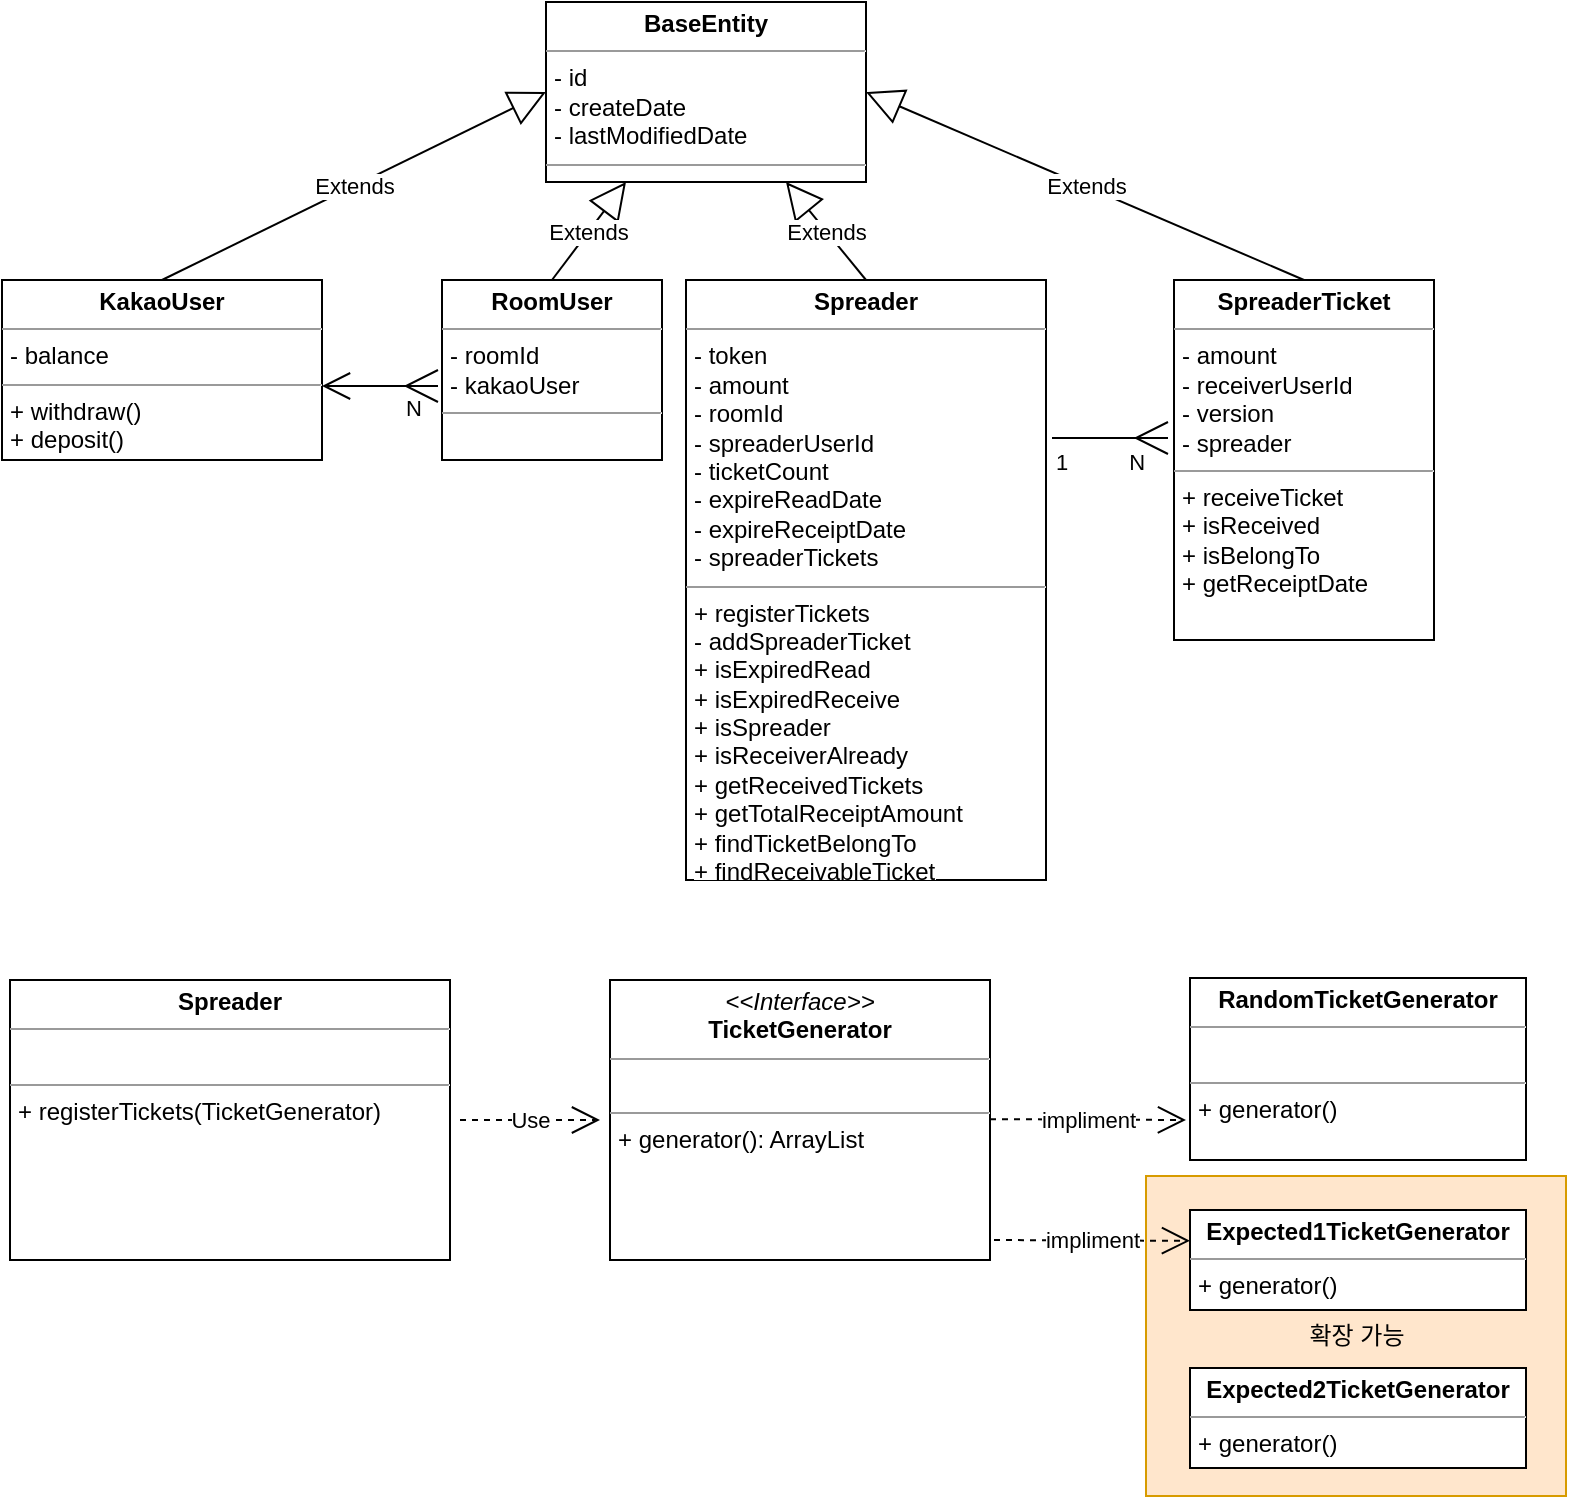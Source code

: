 <mxfile version="14.1.3" type="github">
  <diagram name="Page-1" id="5f0bae14-7c28-e335-631c-24af17079c00">
    <mxGraphModel dx="1082" dy="623" grid="1" gridSize="10" guides="1" tooltips="1" connect="1" arrows="1" fold="1" page="1" pageScale="1" pageWidth="1100" pageHeight="850" background="#ffffff" math="0" shadow="0">
      <root>
        <mxCell id="0" />
        <mxCell id="1" parent="0" />
        <mxCell id="u81m1jn_gk7Iet5huZ1n-44" value="확장 가능" style="html=1;labelBackgroundColor=none;fillColor=#ffe6cc;strokeColor=#d79b00;" vertex="1" parent="1">
          <mxGeometry x="700" y="788" width="210" height="160" as="geometry" />
        </mxCell>
        <mxCell id="u81m1jn_gk7Iet5huZ1n-20" value="&lt;p style=&quot;margin: 0px ; margin-top: 4px ; text-align: center&quot;&gt;&lt;b&gt;BaseEntity&lt;/b&gt;&lt;/p&gt;&lt;hr size=&quot;1&quot;&gt;&lt;p style=&quot;margin: 0px ; margin-left: 4px&quot;&gt;- id&lt;/p&gt;&lt;p style=&quot;margin: 0px ; margin-left: 4px&quot;&gt;&lt;span&gt;- createDate&lt;/span&gt;&lt;/p&gt;&lt;p style=&quot;margin: 0px ; margin-left: 4px&quot;&gt;&lt;span&gt;- lastModifiedDate&amp;nbsp;&lt;/span&gt;&lt;/p&gt;&lt;hr size=&quot;1&quot;&gt;&lt;p style=&quot;margin: 0px ; margin-left: 4px&quot;&gt;&lt;br&gt;&lt;/p&gt;" style="verticalAlign=top;align=left;overflow=fill;fontSize=12;fontFamily=Helvetica;html=1;" vertex="1" parent="1">
          <mxGeometry x="400" y="201" width="160" height="90" as="geometry" />
        </mxCell>
        <mxCell id="u81m1jn_gk7Iet5huZ1n-22" value="&lt;p style=&quot;margin: 0px ; margin-top: 4px ; text-align: center&quot;&gt;&lt;b&gt;KakaoUser&lt;/b&gt;&lt;/p&gt;&lt;hr size=&quot;1&quot;&gt;&lt;p style=&quot;margin: 0px ; margin-left: 4px&quot;&gt;- balance&lt;span&gt;&amp;nbsp;&lt;/span&gt;&lt;/p&gt;&lt;hr size=&quot;1&quot;&gt;&lt;p style=&quot;margin: 0px ; margin-left: 4px&quot;&gt;+ withdraw()&lt;/p&gt;&lt;p style=&quot;margin: 0px ; margin-left: 4px&quot;&gt;+ deposit()&lt;/p&gt;" style="verticalAlign=top;align=left;overflow=fill;fontSize=12;fontFamily=Helvetica;html=1;" vertex="1" parent="1">
          <mxGeometry x="128" y="340" width="160" height="90" as="geometry" />
        </mxCell>
        <mxCell id="u81m1jn_gk7Iet5huZ1n-23" value="Extends" style="endArrow=block;endSize=16;endFill=0;html=1;entryX=0;entryY=0.5;entryDx=0;entryDy=0;exitX=0.5;exitY=0;exitDx=0;exitDy=0;" edge="1" parent="1" source="u81m1jn_gk7Iet5huZ1n-22" target="u81m1jn_gk7Iet5huZ1n-20">
          <mxGeometry width="160" relative="1" as="geometry">
            <mxPoint x="270" y="250" as="sourcePoint" />
            <mxPoint x="430" y="250" as="targetPoint" />
          </mxGeometry>
        </mxCell>
        <mxCell id="u81m1jn_gk7Iet5huZ1n-24" value="&lt;p style=&quot;margin: 0px ; margin-top: 4px ; text-align: center&quot;&gt;&lt;b&gt;RoomUser&lt;/b&gt;&lt;/p&gt;&lt;hr size=&quot;1&quot;&gt;&lt;p style=&quot;margin: 0px ; margin-left: 4px&quot;&gt;- roomId&lt;/p&gt;&lt;p style=&quot;margin: 0px ; margin-left: 4px&quot;&gt;&lt;span&gt;- kakaoUser&amp;nbsp;&lt;/span&gt;&lt;/p&gt;&lt;hr size=&quot;1&quot;&gt;&lt;p style=&quot;margin: 0px ; margin-left: 4px&quot;&gt;&lt;br&gt;&lt;/p&gt;" style="verticalAlign=top;align=left;overflow=fill;fontSize=12;fontFamily=Helvetica;html=1;" vertex="1" parent="1">
          <mxGeometry x="348" y="340" width="110" height="90" as="geometry" />
        </mxCell>
        <mxCell id="u81m1jn_gk7Iet5huZ1n-25" value="Extends" style="endArrow=block;endSize=16;endFill=0;html=1;entryX=0.25;entryY=1;entryDx=0;entryDy=0;exitX=0.5;exitY=0;exitDx=0;exitDy=0;" edge="1" source="u81m1jn_gk7Iet5huZ1n-24" parent="1" target="u81m1jn_gk7Iet5huZ1n-20">
          <mxGeometry width="160" relative="1" as="geometry">
            <mxPoint x="450" y="250" as="sourcePoint" />
            <mxPoint x="660" y="200" as="targetPoint" />
          </mxGeometry>
        </mxCell>
        <mxCell id="u81m1jn_gk7Iet5huZ1n-26" value="&lt;p style=&quot;margin: 0px ; margin-top: 4px ; text-align: center&quot;&gt;&lt;b style=&quot;background-color: rgb(255 , 255 , 255)&quot;&gt;Spreader&lt;/b&gt;&lt;/p&gt;&lt;hr size=&quot;1&quot;&gt;&lt;p style=&quot;margin: 0px ; margin-left: 4px&quot;&gt;&lt;span style=&quot;background-color: rgb(255 , 255 , 255)&quot;&gt;- token&lt;/span&gt;&lt;/p&gt;&lt;p style=&quot;margin: 0px ; margin-left: 4px&quot;&gt;&lt;span style=&quot;background-color: rgb(255 , 255 , 255)&quot;&gt;- amount&lt;/span&gt;&lt;/p&gt;&lt;p style=&quot;margin: 0px ; margin-left: 4px&quot;&gt;&lt;span style=&quot;background-color: rgb(255 , 255 , 255)&quot;&gt;- roomId&lt;/span&gt;&lt;/p&gt;&lt;p style=&quot;margin: 0px ; margin-left: 4px&quot;&gt;&lt;span style=&quot;background-color: rgb(255 , 255 , 255)&quot;&gt;- spreaderUserId&lt;/span&gt;&lt;/p&gt;&lt;p style=&quot;margin: 0px ; margin-left: 4px&quot;&gt;&lt;span style=&quot;background-color: rgb(255 , 255 , 255)&quot;&gt;- ticketCount&lt;/span&gt;&lt;/p&gt;&lt;p style=&quot;margin: 0px ; margin-left: 4px&quot;&gt;&lt;span style=&quot;background-color: rgb(255 , 255 , 255)&quot;&gt;- expireReadDate&lt;/span&gt;&lt;/p&gt;&lt;p style=&quot;margin: 0px ; margin-left: 4px&quot;&gt;&lt;span style=&quot;background-color: rgb(255 , 255 , 255)&quot;&gt;- expireReceiptDate&lt;/span&gt;&lt;/p&gt;&lt;p style=&quot;margin: 0px ; margin-left: 4px&quot;&gt;&lt;span style=&quot;background-color: rgb(255 , 255 , 255)&quot;&gt;- spreaderTickets&amp;nbsp;&lt;/span&gt;&lt;/p&gt;&lt;hr size=&quot;1&quot;&gt;&lt;p style=&quot;margin: 0px ; margin-left: 4px&quot;&gt;&lt;font style=&quot;font-size: 12px ; background-color: rgb(255 , 255 , 255)&quot;&gt;+&amp;nbsp;registerTickets&lt;/font&gt;&lt;/p&gt;&lt;p style=&quot;margin: 0px ; margin-left: 4px&quot;&gt;&lt;font style=&quot;font-size: 12px ; background-color: rgb(255 , 255 , 255)&quot;&gt;-&amp;nbsp;&lt;/font&gt;&lt;span style=&quot;background-color: rgb(255 , 255 , 255)&quot;&gt;addSpreaderTicket&lt;/span&gt;&lt;/p&gt;&lt;p style=&quot;margin: 0px ; margin-left: 4px&quot;&gt;&lt;font style=&quot;font-size: 12px ; background-color: rgb(255 , 255 , 255)&quot;&gt;+&amp;nbsp;isExpiredRead&lt;/font&gt;&lt;/p&gt;&lt;p style=&quot;margin: 0px ; margin-left: 4px&quot;&gt;&lt;font style=&quot;font-size: 12px ; background-color: rgb(255 , 255 , 255)&quot;&gt;+&amp;nbsp;isExpiredReceive&lt;/font&gt;&lt;/p&gt;&lt;p style=&quot;margin: 0px ; margin-left: 4px&quot;&gt;&lt;font style=&quot;font-size: 12px ; background-color: rgb(255 , 255 , 255)&quot;&gt;+&amp;nbsp;isSpreader&lt;/font&gt;&lt;/p&gt;&lt;p style=&quot;margin: 0px ; margin-left: 4px&quot;&gt;&lt;font style=&quot;font-size: 12px ; background-color: rgb(255 , 255 , 255)&quot;&gt;+&amp;nbsp;isReceiverAlready&lt;/font&gt;&lt;/p&gt;&lt;p style=&quot;margin: 0px ; margin-left: 4px&quot;&gt;&lt;span style=&quot;background-color: rgb(255 , 255 , 255)&quot;&gt;+&amp;nbsp;getReceivedTickets&lt;/span&gt;&lt;br&gt;&lt;/p&gt;&lt;p style=&quot;margin: 0px ; margin-left: 4px&quot;&gt;&lt;font style=&quot;font-size: 12px ; background-color: rgb(255 , 255 , 255)&quot;&gt;+&amp;nbsp;getTotalReceiptAmount&amp;nbsp;&lt;/font&gt;&lt;/p&gt;&lt;p style=&quot;margin: 0px 0px 0px 4px&quot;&gt;&lt;font style=&quot;background-color: rgb(255 , 255 , 255)&quot;&gt;+&amp;nbsp;findTicketBelongTo&lt;/font&gt;&lt;/p&gt;&lt;p style=&quot;margin: 0px ; margin-left: 4px&quot;&gt;&lt;font style=&quot;font-size: 12px ; background-color: rgb(255 , 255 , 255)&quot;&gt;+&amp;nbsp;findReceivableTicket&lt;/font&gt;&lt;/p&gt;" style="verticalAlign=top;align=left;overflow=fill;fontSize=12;fontFamily=Helvetica;html=1;" vertex="1" parent="1">
          <mxGeometry x="470" y="340" width="180" height="300" as="geometry" />
        </mxCell>
        <mxCell id="u81m1jn_gk7Iet5huZ1n-27" value="Extends" style="endArrow=block;endSize=16;endFill=0;html=1;entryX=0.75;entryY=1;entryDx=0;entryDy=0;exitX=0.5;exitY=0;exitDx=0;exitDy=0;" edge="1" source="u81m1jn_gk7Iet5huZ1n-26" parent="1" target="u81m1jn_gk7Iet5huZ1n-20">
          <mxGeometry width="160" relative="1" as="geometry">
            <mxPoint x="640" y="250" as="sourcePoint" />
            <mxPoint x="670" y="200" as="targetPoint" />
          </mxGeometry>
        </mxCell>
        <mxCell id="u81m1jn_gk7Iet5huZ1n-28" value="&lt;p style=&quot;margin: 0px ; margin-top: 4px ; text-align: center&quot;&gt;&lt;b style=&quot;background-color: rgb(255 , 255 , 255)&quot;&gt;SpreaderTicket&lt;/b&gt;&lt;/p&gt;&lt;hr size=&quot;1&quot;&gt;&lt;p style=&quot;margin: 0px ; margin-left: 4px&quot;&gt;&lt;span style=&quot;background-color: rgb(255 , 255 , 255)&quot;&gt;- amount&lt;/span&gt;&lt;br&gt;&lt;/p&gt;&lt;p style=&quot;margin: 0px ; margin-left: 4px&quot;&gt;&lt;span style=&quot;background-color: rgb(255 , 255 , 255)&quot;&gt;- receiver&lt;/span&gt;&lt;span style=&quot;background-color: rgb(255 , 255 , 255)&quot;&gt;UserId&lt;/span&gt;&lt;/p&gt;&lt;p style=&quot;margin: 0px ; margin-left: 4px&quot;&gt;&lt;span style=&quot;background-color: rgb(255 , 255 , 255)&quot;&gt;- version&lt;/span&gt;&lt;/p&gt;&lt;p style=&quot;margin: 0px ; margin-left: 4px&quot;&gt;&lt;span style=&quot;background-color: rgb(255 , 255 , 255)&quot;&gt;- spreader&lt;/span&gt;&lt;span style=&quot;background-color: rgb(255 , 255 , 255)&quot;&gt;&amp;nbsp;&lt;/span&gt;&lt;/p&gt;&lt;hr size=&quot;1&quot;&gt;&lt;p style=&quot;margin: 0px ; margin-left: 4px&quot;&gt;&lt;font style=&quot;font-size: 12px ; background-color: rgb(255 , 255 , 255)&quot;&gt;+ receiveTicket&lt;/font&gt;&lt;/p&gt;&lt;p style=&quot;margin: 0px ; margin-left: 4px&quot;&gt;&lt;font style=&quot;font-size: 12px ; background-color: rgb(255 , 255 , 255)&quot;&gt;+&amp;nbsp;&lt;/font&gt;&lt;span style=&quot;background-color: rgb(255 , 255 , 255)&quot;&gt;isReceived&lt;/span&gt;&lt;/p&gt;&lt;p style=&quot;margin: 0px ; margin-left: 4px&quot;&gt;&lt;font style=&quot;font-size: 12px ; background-color: rgb(255 , 255 , 255)&quot;&gt;+&amp;nbsp;isBelongTo&lt;/font&gt;&lt;/p&gt;&lt;p style=&quot;margin: 0px ; margin-left: 4px&quot;&gt;&lt;font style=&quot;font-size: 12px ; background-color: rgb(255 , 255 , 255)&quot;&gt;+ getReceiptDate&lt;/font&gt;&lt;/p&gt;" style="verticalAlign=top;align=left;overflow=fill;fontSize=12;fontFamily=Helvetica;html=1;" vertex="1" parent="1">
          <mxGeometry x="714" y="340" width="130" height="180" as="geometry" />
        </mxCell>
        <mxCell id="u81m1jn_gk7Iet5huZ1n-29" value="Extends" style="endArrow=block;endSize=16;endFill=0;html=1;entryX=1;entryY=0.5;entryDx=0;entryDy=0;exitX=0.5;exitY=0;exitDx=0;exitDy=0;" edge="1" source="u81m1jn_gk7Iet5huZ1n-28" parent="1" target="u81m1jn_gk7Iet5huZ1n-20">
          <mxGeometry width="160" relative="1" as="geometry">
            <mxPoint x="850" y="250" as="sourcePoint" />
            <mxPoint x="880" y="200" as="targetPoint" />
          </mxGeometry>
        </mxCell>
        <mxCell id="u81m1jn_gk7Iet5huZ1n-31" value="N" style="endArrow=open;html=1;endSize=12;startArrow=ERmany;startSize=14;startFill=0;edgeStyle=orthogonalEdgeStyle;align=left;verticalAlign=bottom;" edge="1" parent="1">
          <mxGeometry x="-0.379" y="20" relative="1" as="geometry">
            <mxPoint x="346" y="393" as="sourcePoint" />
            <mxPoint x="288" y="393" as="targetPoint" />
            <Array as="points">
              <mxPoint x="338" y="393" />
              <mxPoint x="338" y="393" />
            </Array>
            <mxPoint as="offset" />
          </mxGeometry>
        </mxCell>
        <mxCell id="u81m1jn_gk7Iet5huZ1n-32" value="1&amp;nbsp; &amp;nbsp; &amp;nbsp; &amp;nbsp; &amp;nbsp; N" style="endArrow=none;html=1;endSize=12;startArrow=ERmany;startSize=14;startFill=0;edgeStyle=orthogonalEdgeStyle;align=left;verticalAlign=bottom;endFill=0;" edge="1" parent="1">
          <mxGeometry x="1" y="21" relative="1" as="geometry">
            <mxPoint x="711" y="419" as="sourcePoint" />
            <mxPoint x="653" y="419" as="targetPoint" />
            <Array as="points">
              <mxPoint x="703" y="419" />
              <mxPoint x="703" y="419" />
            </Array>
            <mxPoint as="offset" />
          </mxGeometry>
        </mxCell>
        <mxCell id="u81m1jn_gk7Iet5huZ1n-35" value="&lt;p style=&quot;margin: 0px ; margin-top: 4px ; text-align: center&quot;&gt;&lt;i&gt;&amp;lt;&amp;lt;Interface&amp;gt;&amp;gt;&lt;/i&gt;&lt;br&gt;&lt;b&gt;TicketGenerator&lt;/b&gt;&lt;/p&gt;&lt;hr size=&quot;1&quot;&gt;&lt;p style=&quot;margin: 0px ; margin-left: 4px&quot;&gt;&lt;br&gt;&lt;/p&gt;&lt;hr size=&quot;1&quot;&gt;&lt;p style=&quot;margin: 0px ; margin-left: 4px&quot;&gt;+ generator(): ArrayList&lt;/p&gt;" style="verticalAlign=top;align=left;overflow=fill;fontSize=12;fontFamily=Helvetica;html=1;" vertex="1" parent="1">
          <mxGeometry x="432" y="690" width="190" height="140" as="geometry" />
        </mxCell>
        <mxCell id="u81m1jn_gk7Iet5huZ1n-36" value="&lt;p style=&quot;margin: 0px ; margin-top: 4px ; text-align: center&quot;&gt;&lt;span style=&quot;background-color: rgb(255 , 255 , 255)&quot;&gt;&lt;b&gt;RandomTicketGenerator&lt;/b&gt;&lt;/span&gt;&lt;/p&gt;&lt;hr size=&quot;1&quot;&gt;&lt;p style=&quot;margin: 0px ; margin-left: 4px&quot;&gt;&lt;br&gt;&lt;/p&gt;&lt;hr size=&quot;1&quot;&gt;&lt;p style=&quot;margin: 0px ; margin-left: 4px&quot;&gt;&lt;font style=&quot;font-size: 12px ; background-color: rgb(255 , 255 , 255)&quot;&gt;+ generator()&lt;/font&gt;&lt;/p&gt;&lt;p style=&quot;margin: 0px ; margin-left: 4px&quot;&gt;&lt;br&gt;&lt;/p&gt;" style="verticalAlign=top;align=left;overflow=fill;fontSize=12;fontFamily=Helvetica;html=1;" vertex="1" parent="1">
          <mxGeometry x="722" y="689" width="168" height="91" as="geometry" />
        </mxCell>
        <mxCell id="u81m1jn_gk7Iet5huZ1n-38" value="&lt;p style=&quot;margin: 0px ; margin-top: 4px ; text-align: center&quot;&gt;&lt;b style=&quot;background-color: rgb(255 , 255 , 255)&quot;&gt;Spreader&lt;/b&gt;&lt;/p&gt;&lt;hr size=&quot;1&quot;&gt;&lt;p style=&quot;margin: 0px ; margin-left: 4px&quot;&gt;&lt;br&gt;&lt;/p&gt;&lt;hr size=&quot;1&quot;&gt;&lt;p style=&quot;margin: 0px ; margin-left: 4px&quot;&gt;&lt;font style=&quot;font-size: 12px ; background-color: rgb(255 , 255 , 255)&quot;&gt;+&amp;nbsp;registerTickets(TicketGenerator)&lt;/font&gt;&lt;/p&gt;" style="verticalAlign=top;align=left;overflow=fill;fontSize=12;fontFamily=Helvetica;html=1;" vertex="1" parent="1">
          <mxGeometry x="132" y="690" width="220" height="140" as="geometry" />
        </mxCell>
        <mxCell id="u81m1jn_gk7Iet5huZ1n-39" value="Use" style="endArrow=open;endSize=12;dashed=1;html=1;" edge="1" parent="1">
          <mxGeometry width="160" relative="1" as="geometry">
            <mxPoint x="357" y="760" as="sourcePoint" />
            <mxPoint x="427" y="760" as="targetPoint" />
          </mxGeometry>
        </mxCell>
        <mxCell id="u81m1jn_gk7Iet5huZ1n-40" value="impliment" style="endArrow=open;endSize=12;dashed=1;html=1;" edge="1" parent="1">
          <mxGeometry width="160" relative="1" as="geometry">
            <mxPoint x="622" y="759.58" as="sourcePoint" />
            <mxPoint x="720" y="760" as="targetPoint" />
          </mxGeometry>
        </mxCell>
        <mxCell id="u81m1jn_gk7Iet5huZ1n-41" value="&lt;p style=&quot;margin: 0px ; margin-top: 4px ; text-align: center&quot;&gt;&lt;span style=&quot;background-color: rgb(255 , 255 , 255)&quot;&gt;&lt;b&gt;Expected1TicketGenerator&lt;/b&gt;&lt;/span&gt;&lt;/p&gt;&lt;hr size=&quot;1&quot;&gt;&lt;p style=&quot;margin: 0px ; margin-left: 4px&quot;&gt;&lt;/p&gt;&lt;p style=&quot;margin: 0px ; margin-left: 4px&quot;&gt;&lt;font style=&quot;font-size: 12px ; background-color: rgb(255 , 255 , 255)&quot;&gt;+ generator()&lt;/font&gt;&lt;/p&gt;&lt;p style=&quot;margin: 0px ; margin-left: 4px&quot;&gt;&lt;br&gt;&lt;/p&gt;" style="verticalAlign=top;align=left;overflow=fill;fontSize=12;fontFamily=Helvetica;html=1;" vertex="1" parent="1">
          <mxGeometry x="722" y="805" width="168" height="50" as="geometry" />
        </mxCell>
        <mxCell id="u81m1jn_gk7Iet5huZ1n-42" value="&lt;p style=&quot;margin: 0px ; margin-top: 4px ; text-align: center&quot;&gt;&lt;span style=&quot;background-color: rgb(255 , 255 , 255)&quot;&gt;&lt;b&gt;Expected2TicketGenerator&lt;/b&gt;&lt;/span&gt;&lt;/p&gt;&lt;hr size=&quot;1&quot;&gt;&lt;p style=&quot;margin: 0px ; margin-left: 4px&quot;&gt;&lt;/p&gt;&lt;p style=&quot;margin: 0px ; margin-left: 4px&quot;&gt;&lt;font style=&quot;font-size: 12px ; background-color: rgb(255 , 255 , 255)&quot;&gt;+ generator()&lt;/font&gt;&lt;/p&gt;&lt;p style=&quot;margin: 0px ; margin-left: 4px&quot;&gt;&lt;br&gt;&lt;/p&gt;" style="verticalAlign=top;align=left;overflow=fill;fontSize=12;fontFamily=Helvetica;html=1;" vertex="1" parent="1">
          <mxGeometry x="722" y="884" width="168" height="50" as="geometry" />
        </mxCell>
        <mxCell id="u81m1jn_gk7Iet5huZ1n-43" value="impliment" style="endArrow=open;endSize=12;dashed=1;html=1;" edge="1" parent="1">
          <mxGeometry width="160" relative="1" as="geometry">
            <mxPoint x="624" y="820.0" as="sourcePoint" />
            <mxPoint x="722" y="820.42" as="targetPoint" />
          </mxGeometry>
        </mxCell>
      </root>
    </mxGraphModel>
  </diagram>
</mxfile>
